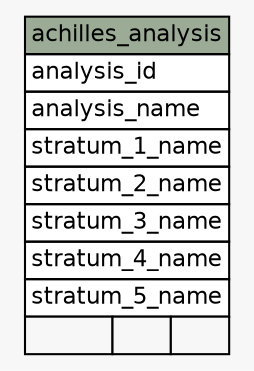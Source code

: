 // dot 2.38.0 on Linux 3.16.0-38-generic
// SchemaSpy rev 590
digraph "achilles_analysis" {
  graph [
    rankdir="RL"
    bgcolor="#f7f7f7"
    nodesep="0.18"
    ranksep="0.46"
    fontname="Helvetica"
    fontsize="11"
  ];
  node [
    fontname="Helvetica"
    fontsize="11"
    shape="plaintext"
  ];
  edge [
    arrowsize="0.8"
  ];
  "achilles_analysis" [
    label=<
    <TABLE BORDER="0" CELLBORDER="1" CELLSPACING="0" BGCOLOR="#ffffff">
      <TR><TD COLSPAN="3" BGCOLOR="#9bab96" ALIGN="CENTER">achilles_analysis</TD></TR>
      <TR><TD PORT="analysis_id" COLSPAN="3" ALIGN="LEFT">analysis_id</TD></TR>
      <TR><TD PORT="analysis_name" COLSPAN="3" ALIGN="LEFT">analysis_name</TD></TR>
      <TR><TD PORT="stratum_1_name" COLSPAN="3" ALIGN="LEFT">stratum_1_name</TD></TR>
      <TR><TD PORT="stratum_2_name" COLSPAN="3" ALIGN="LEFT">stratum_2_name</TD></TR>
      <TR><TD PORT="stratum_3_name" COLSPAN="3" ALIGN="LEFT">stratum_3_name</TD></TR>
      <TR><TD PORT="stratum_4_name" COLSPAN="3" ALIGN="LEFT">stratum_4_name</TD></TR>
      <TR><TD PORT="stratum_5_name" COLSPAN="3" ALIGN="LEFT">stratum_5_name</TD></TR>
      <TR><TD ALIGN="LEFT" BGCOLOR="#f7f7f7">  </TD><TD ALIGN="RIGHT" BGCOLOR="#f7f7f7">  </TD><TD ALIGN="RIGHT" BGCOLOR="#f7f7f7">  </TD></TR>
    </TABLE>>
    URL="tables/achilles_analysis.html"
    tooltip="achilles_analysis"
  ];
}
